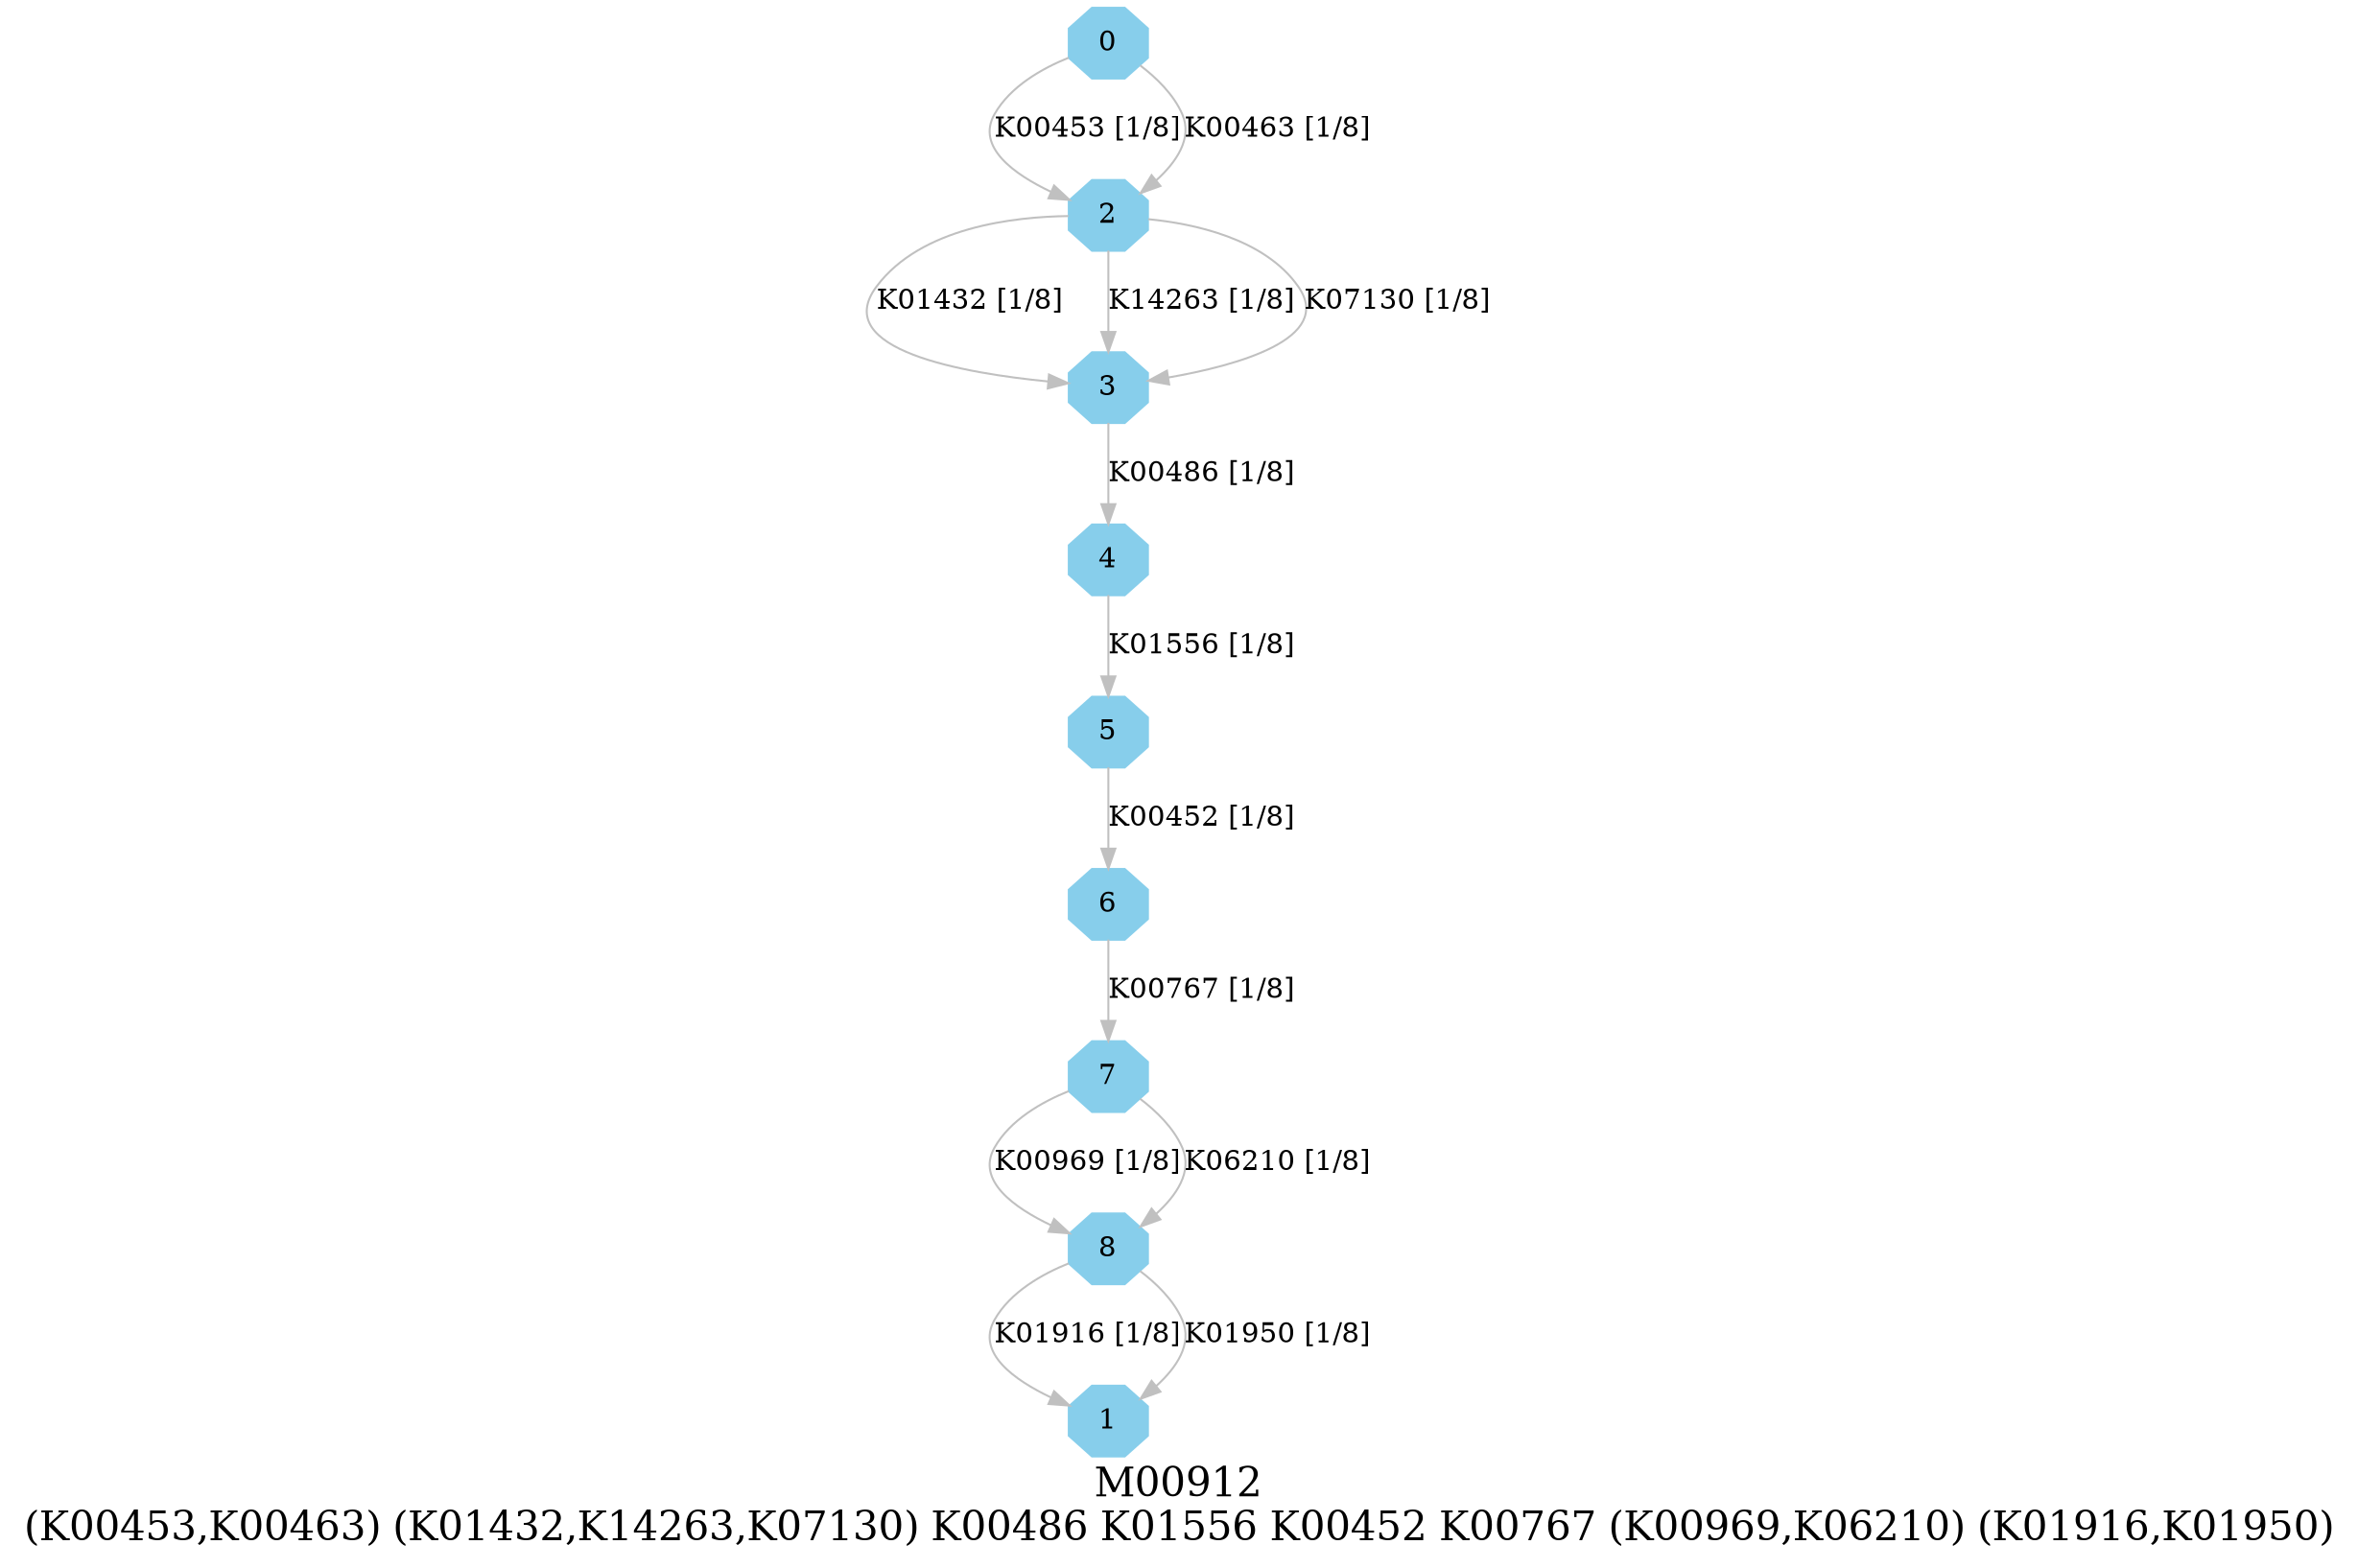 digraph G {
graph [label="M00912
(K00453,K00463) (K01432,K14263,K07130) K00486 K01556 K00452 K00767 (K00969,K06210) (K01916,K01950)",fontsize=20];
node [shape=box,style=filled];
edge [len=3,color=grey];
{node [width=.3,height=.3,shape=octagon,style=filled,color=skyblue] 0 1 2 3 4 5 6 7 8 }
0 -> 2 [label="K00453 [1/8]"];
0 -> 2 [label="K00463 [1/8]"];
2 -> 3 [label="K01432 [1/8]"];
2 -> 3 [label="K14263 [1/8]"];
2 -> 3 [label="K07130 [1/8]"];
3 -> 4 [label="K00486 [1/8]"];
4 -> 5 [label="K01556 [1/8]"];
5 -> 6 [label="K00452 [1/8]"];
6 -> 7 [label="K00767 [1/8]"];
7 -> 8 [label="K00969 [1/8]"];
7 -> 8 [label="K06210 [1/8]"];
8 -> 1 [label="K01916 [1/8]"];
8 -> 1 [label="K01950 [1/8]"];
}